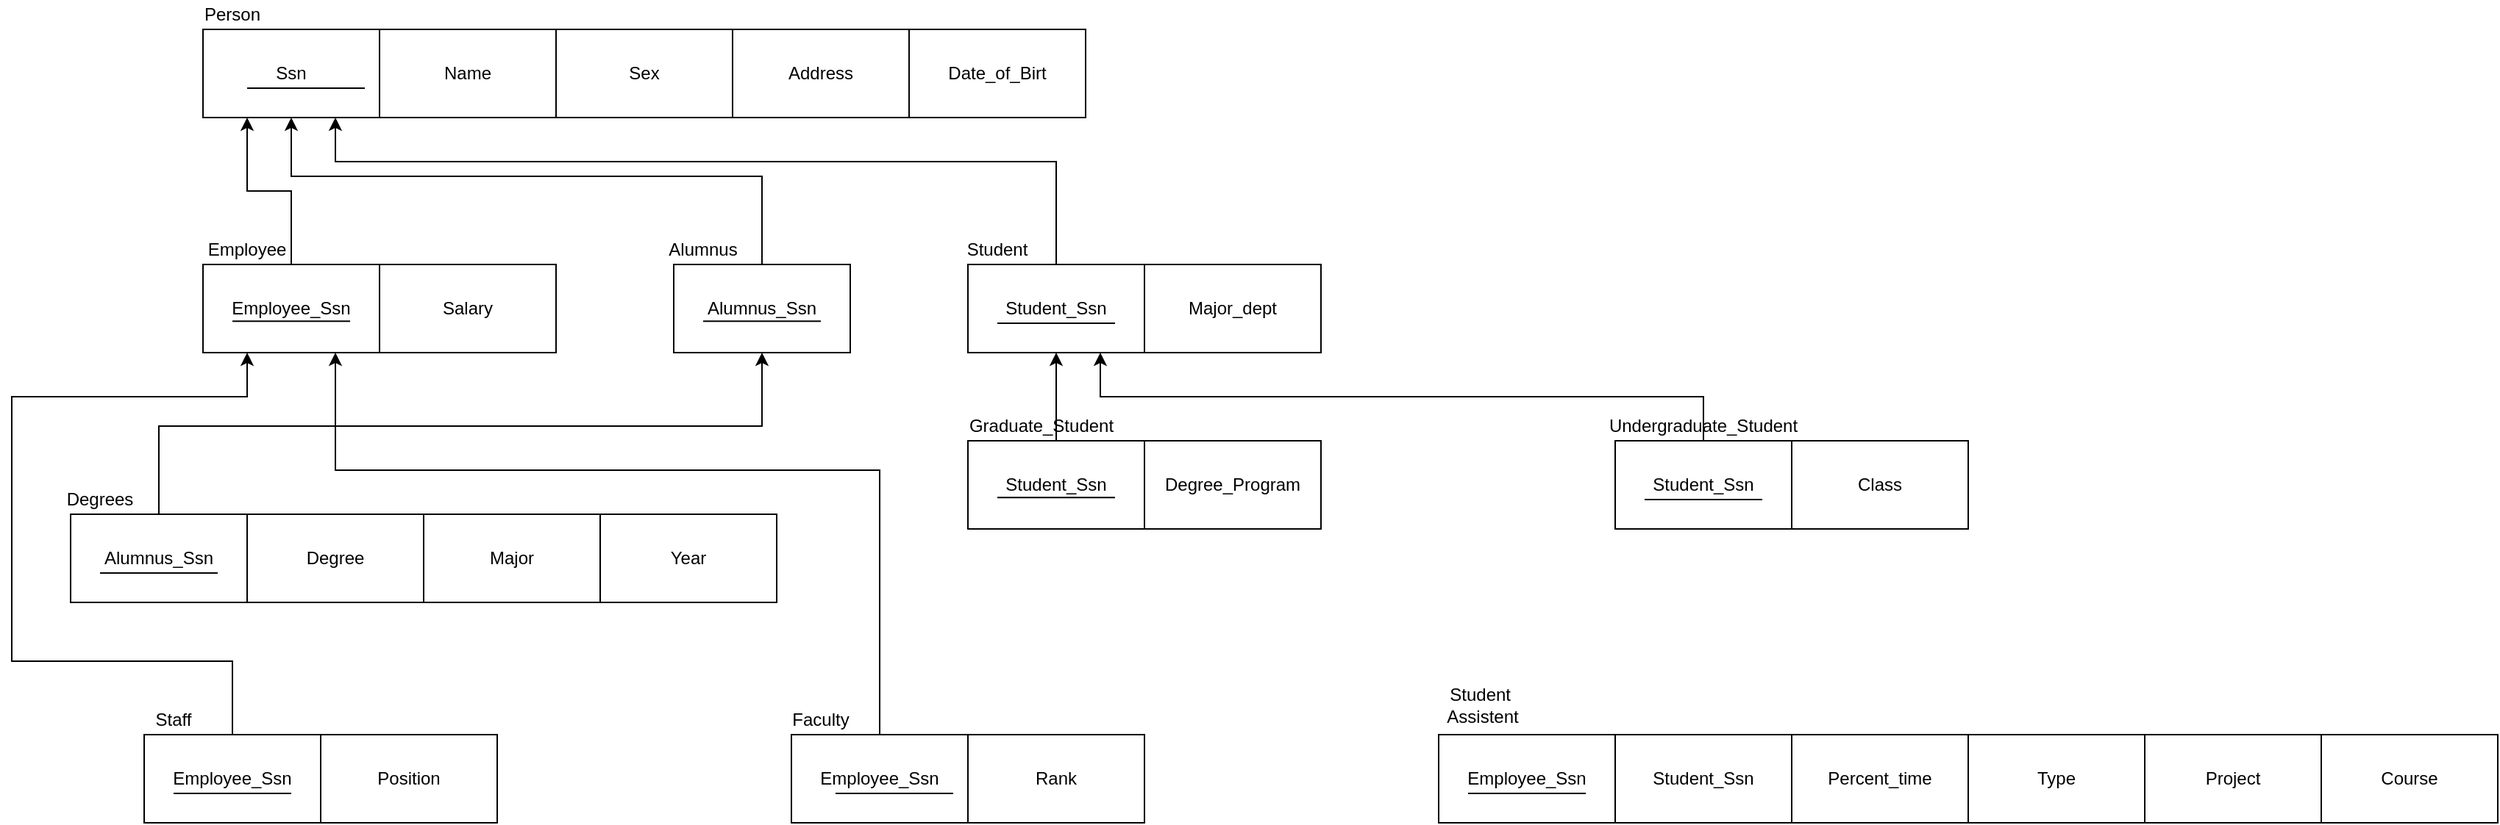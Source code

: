 <mxfile version="13.8.6" type="github">
  <diagram id="R2lEEEUBdFMjLlhIrx00" name="Page-1">
    <mxGraphModel dx="2167" dy="520" grid="1" gridSize="10" guides="1" tooltips="1" connect="1" arrows="1" fold="1" page="1" pageScale="1" pageWidth="850" pageHeight="1100" math="0" shadow="0" extFonts="Permanent Marker^https://fonts.googleapis.com/css?family=Permanent+Marker">
      <root>
        <mxCell id="0" />
        <mxCell id="1" parent="0" />
        <mxCell id="GlmnWw2w5G-Uxig3AObl-1" value="" style="rounded=0;whiteSpace=wrap;html=1;" vertex="1" parent="1">
          <mxGeometry x="80" y="80" width="120" height="60" as="geometry" />
        </mxCell>
        <mxCell id="GlmnWw2w5G-Uxig3AObl-2" value="" style="rounded=0;whiteSpace=wrap;html=1;" vertex="1" parent="1">
          <mxGeometry x="200" y="80" width="120" height="60" as="geometry" />
        </mxCell>
        <mxCell id="GlmnWw2w5G-Uxig3AObl-3" value="" style="rounded=0;whiteSpace=wrap;html=1;" vertex="1" parent="1">
          <mxGeometry x="320" y="80" width="120" height="60" as="geometry" />
        </mxCell>
        <mxCell id="GlmnWw2w5G-Uxig3AObl-4" value="" style="rounded=0;whiteSpace=wrap;html=1;" vertex="1" parent="1">
          <mxGeometry x="440" y="80" width="120" height="60" as="geometry" />
        </mxCell>
        <mxCell id="GlmnWw2w5G-Uxig3AObl-5" value="" style="rounded=0;whiteSpace=wrap;html=1;" vertex="1" parent="1">
          <mxGeometry x="560" y="80" width="120" height="60" as="geometry" />
        </mxCell>
        <mxCell id="GlmnWw2w5G-Uxig3AObl-82" style="edgeStyle=orthogonalEdgeStyle;rounded=0;orthogonalLoop=1;jettySize=auto;html=1;entryX=0.25;entryY=1;entryDx=0;entryDy=0;" edge="1" parent="1" source="GlmnWw2w5G-Uxig3AObl-6" target="GlmnWw2w5G-Uxig3AObl-1">
          <mxGeometry relative="1" as="geometry" />
        </mxCell>
        <mxCell id="GlmnWw2w5G-Uxig3AObl-6" value="" style="rounded=0;whiteSpace=wrap;html=1;" vertex="1" parent="1">
          <mxGeometry x="80" y="240" width="120" height="60" as="geometry" />
        </mxCell>
        <mxCell id="GlmnWw2w5G-Uxig3AObl-7" value="" style="rounded=0;whiteSpace=wrap;html=1;" vertex="1" parent="1">
          <mxGeometry x="200" y="240" width="120" height="60" as="geometry" />
        </mxCell>
        <mxCell id="GlmnWw2w5G-Uxig3AObl-83" style="edgeStyle=orthogonalEdgeStyle;rounded=0;orthogonalLoop=1;jettySize=auto;html=1;entryX=0.5;entryY=1;entryDx=0;entryDy=0;" edge="1" parent="1" source="GlmnWw2w5G-Uxig3AObl-8" target="GlmnWw2w5G-Uxig3AObl-1">
          <mxGeometry relative="1" as="geometry">
            <Array as="points">
              <mxPoint x="460" y="180" />
              <mxPoint x="140" y="180" />
            </Array>
          </mxGeometry>
        </mxCell>
        <mxCell id="GlmnWw2w5G-Uxig3AObl-8" value="" style="rounded=0;whiteSpace=wrap;html=1;" vertex="1" parent="1">
          <mxGeometry x="400" y="240" width="120" height="60" as="geometry" />
        </mxCell>
        <mxCell id="GlmnWw2w5G-Uxig3AObl-84" style="edgeStyle=orthogonalEdgeStyle;rounded=0;orthogonalLoop=1;jettySize=auto;html=1;entryX=0.75;entryY=1;entryDx=0;entryDy=0;" edge="1" parent="1" source="GlmnWw2w5G-Uxig3AObl-9" target="GlmnWw2w5G-Uxig3AObl-1">
          <mxGeometry relative="1" as="geometry">
            <Array as="points">
              <mxPoint x="660" y="170" />
              <mxPoint x="170" y="170" />
            </Array>
          </mxGeometry>
        </mxCell>
        <mxCell id="GlmnWw2w5G-Uxig3AObl-9" value="" style="rounded=0;whiteSpace=wrap;html=1;" vertex="1" parent="1">
          <mxGeometry x="600" y="240" width="120" height="60" as="geometry" />
        </mxCell>
        <mxCell id="GlmnWw2w5G-Uxig3AObl-10" value="" style="rounded=0;whiteSpace=wrap;html=1;" vertex="1" parent="1">
          <mxGeometry x="720" y="240" width="120" height="60" as="geometry" />
        </mxCell>
        <mxCell id="GlmnWw2w5G-Uxig3AObl-85" style="edgeStyle=orthogonalEdgeStyle;rounded=0;orthogonalLoop=1;jettySize=auto;html=1;entryX=0.5;entryY=1;entryDx=0;entryDy=0;" edge="1" parent="1" source="GlmnWw2w5G-Uxig3AObl-11" target="GlmnWw2w5G-Uxig3AObl-8">
          <mxGeometry relative="1" as="geometry">
            <Array as="points">
              <mxPoint x="50" y="350" />
              <mxPoint x="460" y="350" />
            </Array>
          </mxGeometry>
        </mxCell>
        <mxCell id="GlmnWw2w5G-Uxig3AObl-11" value="" style="rounded=0;whiteSpace=wrap;html=1;" vertex="1" parent="1">
          <mxGeometry x="-10" y="410" width="120" height="60" as="geometry" />
        </mxCell>
        <mxCell id="GlmnWw2w5G-Uxig3AObl-12" value="" style="rounded=0;whiteSpace=wrap;html=1;" vertex="1" parent="1">
          <mxGeometry x="110" y="410" width="120" height="60" as="geometry" />
        </mxCell>
        <mxCell id="GlmnWw2w5G-Uxig3AObl-13" value="" style="rounded=0;whiteSpace=wrap;html=1;" vertex="1" parent="1">
          <mxGeometry x="230" y="410" width="120" height="60" as="geometry" />
        </mxCell>
        <mxCell id="GlmnWw2w5G-Uxig3AObl-14" value="" style="rounded=0;whiteSpace=wrap;html=1;" vertex="1" parent="1">
          <mxGeometry x="350" y="410" width="120" height="60" as="geometry" />
        </mxCell>
        <mxCell id="GlmnWw2w5G-Uxig3AObl-100" style="edgeStyle=orthogonalEdgeStyle;rounded=0;orthogonalLoop=1;jettySize=auto;html=1;entryX=0.25;entryY=1;entryDx=0;entryDy=0;" edge="1" parent="1" source="GlmnWw2w5G-Uxig3AObl-15" target="GlmnWw2w5G-Uxig3AObl-6">
          <mxGeometry relative="1" as="geometry">
            <Array as="points">
              <mxPoint x="100" y="510" />
              <mxPoint x="-50" y="510" />
              <mxPoint x="-50" y="330" />
              <mxPoint x="110" y="330" />
            </Array>
          </mxGeometry>
        </mxCell>
        <mxCell id="GlmnWw2w5G-Uxig3AObl-15" value="" style="rounded=0;whiteSpace=wrap;html=1;" vertex="1" parent="1">
          <mxGeometry x="40" y="560" width="120" height="60" as="geometry" />
        </mxCell>
        <mxCell id="GlmnWw2w5G-Uxig3AObl-17" value="" style="rounded=0;whiteSpace=wrap;html=1;" vertex="1" parent="1">
          <mxGeometry x="160" y="560" width="120" height="60" as="geometry" />
        </mxCell>
        <mxCell id="GlmnWw2w5G-Uxig3AObl-101" style="edgeStyle=orthogonalEdgeStyle;rounded=0;orthogonalLoop=1;jettySize=auto;html=1;entryX=0.75;entryY=1;entryDx=0;entryDy=0;" edge="1" parent="1" source="GlmnWw2w5G-Uxig3AObl-18" target="GlmnWw2w5G-Uxig3AObl-6">
          <mxGeometry relative="1" as="geometry">
            <Array as="points">
              <mxPoint x="540" y="380" />
              <mxPoint x="170" y="380" />
            </Array>
          </mxGeometry>
        </mxCell>
        <mxCell id="GlmnWw2w5G-Uxig3AObl-18" value="" style="rounded=0;whiteSpace=wrap;html=1;" vertex="1" parent="1">
          <mxGeometry x="480" y="560" width="120" height="60" as="geometry" />
        </mxCell>
        <mxCell id="GlmnWw2w5G-Uxig3AObl-20" value="" style="rounded=0;whiteSpace=wrap;html=1;" vertex="1" parent="1">
          <mxGeometry x="600" y="560" width="120" height="60" as="geometry" />
        </mxCell>
        <mxCell id="GlmnWw2w5G-Uxig3AObl-21" value="" style="rounded=0;whiteSpace=wrap;html=1;" vertex="1" parent="1">
          <mxGeometry x="920" y="560" width="120" height="60" as="geometry" />
        </mxCell>
        <mxCell id="GlmnWw2w5G-Uxig3AObl-22" value="" style="rounded=0;whiteSpace=wrap;html=1;" vertex="1" parent="1">
          <mxGeometry x="1040" y="560" width="120" height="60" as="geometry" />
        </mxCell>
        <mxCell id="GlmnWw2w5G-Uxig3AObl-23" value="Percent_time" style="rounded=0;whiteSpace=wrap;html=1;" vertex="1" parent="1">
          <mxGeometry x="1160" y="560" width="120" height="60" as="geometry" />
        </mxCell>
        <mxCell id="GlmnWw2w5G-Uxig3AObl-24" value="" style="rounded=0;whiteSpace=wrap;html=1;" vertex="1" parent="1">
          <mxGeometry x="1280" y="560" width="120" height="60" as="geometry" />
        </mxCell>
        <mxCell id="GlmnWw2w5G-Uxig3AObl-25" value="" style="rounded=0;whiteSpace=wrap;html=1;" vertex="1" parent="1">
          <mxGeometry x="1400" y="560" width="120" height="60" as="geometry" />
        </mxCell>
        <mxCell id="GlmnWw2w5G-Uxig3AObl-26" value="" style="rounded=0;whiteSpace=wrap;html=1;" vertex="1" parent="1">
          <mxGeometry x="1520" y="560" width="120" height="60" as="geometry" />
        </mxCell>
        <mxCell id="GlmnWw2w5G-Uxig3AObl-78" style="edgeStyle=orthogonalEdgeStyle;rounded=0;orthogonalLoop=1;jettySize=auto;html=1;entryX=0.5;entryY=1;entryDx=0;entryDy=0;" edge="1" parent="1" source="GlmnWw2w5G-Uxig3AObl-27" target="GlmnWw2w5G-Uxig3AObl-9">
          <mxGeometry relative="1" as="geometry" />
        </mxCell>
        <mxCell id="GlmnWw2w5G-Uxig3AObl-27" value="" style="rounded=0;whiteSpace=wrap;html=1;" vertex="1" parent="1">
          <mxGeometry x="600" y="360" width="120" height="60" as="geometry" />
        </mxCell>
        <mxCell id="GlmnWw2w5G-Uxig3AObl-28" value="" style="rounded=0;whiteSpace=wrap;html=1;" vertex="1" parent="1">
          <mxGeometry x="720" y="360" width="120" height="60" as="geometry" />
        </mxCell>
        <mxCell id="GlmnWw2w5G-Uxig3AObl-79" style="edgeStyle=orthogonalEdgeStyle;rounded=0;orthogonalLoop=1;jettySize=auto;html=1;entryX=0.75;entryY=1;entryDx=0;entryDy=0;" edge="1" parent="1" source="GlmnWw2w5G-Uxig3AObl-30" target="GlmnWw2w5G-Uxig3AObl-9">
          <mxGeometry relative="1" as="geometry">
            <Array as="points">
              <mxPoint x="1100" y="330" />
              <mxPoint x="690" y="330" />
            </Array>
          </mxGeometry>
        </mxCell>
        <mxCell id="GlmnWw2w5G-Uxig3AObl-30" value="" style="rounded=0;whiteSpace=wrap;html=1;" vertex="1" parent="1">
          <mxGeometry x="1040" y="360" width="120" height="60" as="geometry" />
        </mxCell>
        <mxCell id="GlmnWw2w5G-Uxig3AObl-31" value="" style="rounded=0;whiteSpace=wrap;html=1;" vertex="1" parent="1">
          <mxGeometry x="1160" y="360" width="120" height="60" as="geometry" />
        </mxCell>
        <mxCell id="GlmnWw2w5G-Uxig3AObl-33" value="Alumnus_Ssn" style="text;html=1;strokeColor=none;fillColor=none;align=center;verticalAlign=middle;whiteSpace=wrap;rounded=0;" vertex="1" parent="1">
          <mxGeometry x="30" y="430" width="40" height="20" as="geometry" />
        </mxCell>
        <mxCell id="GlmnWw2w5G-Uxig3AObl-34" value="Degrees" style="text;html=1;strokeColor=none;fillColor=none;align=center;verticalAlign=middle;whiteSpace=wrap;rounded=0;" vertex="1" parent="1">
          <mxGeometry x="-10" y="390" width="40" height="20" as="geometry" />
        </mxCell>
        <mxCell id="GlmnWw2w5G-Uxig3AObl-35" value="Major_dept" style="text;html=1;strokeColor=none;fillColor=none;align=center;verticalAlign=middle;whiteSpace=wrap;rounded=0;" vertex="1" parent="1">
          <mxGeometry x="760" y="260" width="40" height="20" as="geometry" />
        </mxCell>
        <mxCell id="GlmnWw2w5G-Uxig3AObl-36" value="Student_Ssn" style="text;html=1;strokeColor=none;fillColor=none;align=center;verticalAlign=middle;whiteSpace=wrap;rounded=0;" vertex="1" parent="1">
          <mxGeometry x="640" y="260" width="40" height="20" as="geometry" />
        </mxCell>
        <mxCell id="GlmnWw2w5G-Uxig3AObl-37" value="Alumnus_Ssn" style="text;html=1;strokeColor=none;fillColor=none;align=center;verticalAlign=middle;whiteSpace=wrap;rounded=0;" vertex="1" parent="1">
          <mxGeometry x="440" y="260" width="40" height="20" as="geometry" />
        </mxCell>
        <mxCell id="GlmnWw2w5G-Uxig3AObl-38" value="Salary" style="text;html=1;strokeColor=none;fillColor=none;align=center;verticalAlign=middle;whiteSpace=wrap;rounded=0;" vertex="1" parent="1">
          <mxGeometry x="240" y="260" width="40" height="20" as="geometry" />
        </mxCell>
        <mxCell id="GlmnWw2w5G-Uxig3AObl-39" value="Employee_Ssn" style="text;html=1;strokeColor=none;fillColor=none;align=center;verticalAlign=middle;whiteSpace=wrap;rounded=0;" vertex="1" parent="1">
          <mxGeometry x="120" y="260" width="40" height="20" as="geometry" />
        </mxCell>
        <mxCell id="GlmnWw2w5G-Uxig3AObl-40" value="Date_of_Birt" style="text;html=1;strokeColor=none;fillColor=none;align=center;verticalAlign=middle;whiteSpace=wrap;rounded=0;" vertex="1" parent="1">
          <mxGeometry x="600" y="100" width="40" height="20" as="geometry" />
        </mxCell>
        <mxCell id="GlmnWw2w5G-Uxig3AObl-41" value="Address" style="text;html=1;strokeColor=none;fillColor=none;align=center;verticalAlign=middle;whiteSpace=wrap;rounded=0;" vertex="1" parent="1">
          <mxGeometry x="480" y="100" width="40" height="20" as="geometry" />
        </mxCell>
        <mxCell id="GlmnWw2w5G-Uxig3AObl-42" value="Sex" style="text;html=1;strokeColor=none;fillColor=none;align=center;verticalAlign=middle;whiteSpace=wrap;rounded=0;" vertex="1" parent="1">
          <mxGeometry x="360" y="100" width="40" height="20" as="geometry" />
        </mxCell>
        <mxCell id="GlmnWw2w5G-Uxig3AObl-43" value="Name" style="text;html=1;strokeColor=none;fillColor=none;align=center;verticalAlign=middle;whiteSpace=wrap;rounded=0;" vertex="1" parent="1">
          <mxGeometry x="240" y="100" width="40" height="20" as="geometry" />
        </mxCell>
        <mxCell id="GlmnWw2w5G-Uxig3AObl-44" value="Ssn" style="text;html=1;strokeColor=none;fillColor=none;align=center;verticalAlign=middle;whiteSpace=wrap;rounded=0;" vertex="1" parent="1">
          <mxGeometry x="120" y="100" width="40" height="20" as="geometry" />
        </mxCell>
        <mxCell id="GlmnWw2w5G-Uxig3AObl-45" value="Student" style="text;html=1;strokeColor=none;fillColor=none;align=center;verticalAlign=middle;whiteSpace=wrap;rounded=0;" vertex="1" parent="1">
          <mxGeometry x="600" y="220" width="40" height="20" as="geometry" />
        </mxCell>
        <mxCell id="GlmnWw2w5G-Uxig3AObl-46" value="Alumnus" style="text;html=1;strokeColor=none;fillColor=none;align=center;verticalAlign=middle;whiteSpace=wrap;rounded=0;" vertex="1" parent="1">
          <mxGeometry x="400" y="220" width="40" height="20" as="geometry" />
        </mxCell>
        <mxCell id="GlmnWw2w5G-Uxig3AObl-47" value="Employee" style="text;html=1;strokeColor=none;fillColor=none;align=center;verticalAlign=middle;whiteSpace=wrap;rounded=0;" vertex="1" parent="1">
          <mxGeometry x="90" y="220" width="40" height="20" as="geometry" />
        </mxCell>
        <mxCell id="GlmnWw2w5G-Uxig3AObl-48" value="Person" style="text;html=1;strokeColor=none;fillColor=none;align=center;verticalAlign=middle;whiteSpace=wrap;rounded=0;" vertex="1" parent="1">
          <mxGeometry x="80" y="60" width="40" height="20" as="geometry" />
        </mxCell>
        <mxCell id="GlmnWw2w5G-Uxig3AObl-50" value="Employee_Ssn" style="text;html=1;strokeColor=none;fillColor=none;align=center;verticalAlign=middle;whiteSpace=wrap;rounded=0;" vertex="1" parent="1">
          <mxGeometry x="80" y="580" width="40" height="20" as="geometry" />
        </mxCell>
        <mxCell id="GlmnWw2w5G-Uxig3AObl-51" value="Student&amp;nbsp; Assistent" style="text;html=1;strokeColor=none;fillColor=none;align=center;verticalAlign=middle;whiteSpace=wrap;rounded=0;" vertex="1" parent="1">
          <mxGeometry x="930" y="530" width="40" height="20" as="geometry" />
        </mxCell>
        <mxCell id="GlmnWw2w5G-Uxig3AObl-52" value="Faculty" style="text;html=1;strokeColor=none;fillColor=none;align=center;verticalAlign=middle;whiteSpace=wrap;rounded=0;" vertex="1" parent="1">
          <mxGeometry x="480" y="540" width="40" height="20" as="geometry" />
        </mxCell>
        <mxCell id="GlmnWw2w5G-Uxig3AObl-53" value="Staff" style="text;html=1;strokeColor=none;fillColor=none;align=center;verticalAlign=middle;whiteSpace=wrap;rounded=0;" vertex="1" parent="1">
          <mxGeometry x="40" y="540" width="40" height="20" as="geometry" />
        </mxCell>
        <mxCell id="GlmnWw2w5G-Uxig3AObl-54" value="Year" style="text;html=1;strokeColor=none;fillColor=none;align=center;verticalAlign=middle;whiteSpace=wrap;rounded=0;" vertex="1" parent="1">
          <mxGeometry x="390" y="430" width="40" height="20" as="geometry" />
        </mxCell>
        <mxCell id="GlmnWw2w5G-Uxig3AObl-55" value="Major" style="text;html=1;strokeColor=none;fillColor=none;align=center;verticalAlign=middle;whiteSpace=wrap;rounded=0;" vertex="1" parent="1">
          <mxGeometry x="270" y="430" width="40" height="20" as="geometry" />
        </mxCell>
        <mxCell id="GlmnWw2w5G-Uxig3AObl-56" value="Degree" style="text;html=1;strokeColor=none;fillColor=none;align=center;verticalAlign=middle;whiteSpace=wrap;rounded=0;" vertex="1" parent="1">
          <mxGeometry x="150" y="430" width="40" height="20" as="geometry" />
        </mxCell>
        <mxCell id="GlmnWw2w5G-Uxig3AObl-57" value="Employee_Ssn" style="text;html=1;strokeColor=none;fillColor=none;align=center;verticalAlign=middle;whiteSpace=wrap;rounded=0;" vertex="1" parent="1">
          <mxGeometry x="960" y="580" width="40" height="20" as="geometry" />
        </mxCell>
        <mxCell id="GlmnWw2w5G-Uxig3AObl-58" value="Rank" style="text;html=1;strokeColor=none;fillColor=none;align=center;verticalAlign=middle;whiteSpace=wrap;rounded=0;" vertex="1" parent="1">
          <mxGeometry x="640" y="580" width="40" height="20" as="geometry" />
        </mxCell>
        <mxCell id="GlmnWw2w5G-Uxig3AObl-60" value="Employee_Ssn" style="text;html=1;strokeColor=none;fillColor=none;align=center;verticalAlign=middle;whiteSpace=wrap;rounded=0;" vertex="1" parent="1">
          <mxGeometry x="520" y="580" width="40" height="20" as="geometry" />
        </mxCell>
        <mxCell id="GlmnWw2w5G-Uxig3AObl-61" value="Position" style="text;html=1;strokeColor=none;fillColor=none;align=center;verticalAlign=middle;whiteSpace=wrap;rounded=0;" vertex="1" parent="1">
          <mxGeometry x="200" y="580" width="40" height="20" as="geometry" />
        </mxCell>
        <mxCell id="GlmnWw2w5G-Uxig3AObl-64" value="Graduate_Student" style="text;html=1;strokeColor=none;fillColor=none;align=center;verticalAlign=middle;whiteSpace=wrap;rounded=0;" vertex="1" parent="1">
          <mxGeometry x="630" y="340" width="40" height="20" as="geometry" />
        </mxCell>
        <mxCell id="GlmnWw2w5G-Uxig3AObl-65" value="Course" style="text;html=1;strokeColor=none;fillColor=none;align=center;verticalAlign=middle;whiteSpace=wrap;rounded=0;" vertex="1" parent="1">
          <mxGeometry x="1560" y="580" width="40" height="20" as="geometry" />
        </mxCell>
        <mxCell id="GlmnWw2w5G-Uxig3AObl-66" value="Project" style="text;html=1;strokeColor=none;fillColor=none;align=center;verticalAlign=middle;whiteSpace=wrap;rounded=0;" vertex="1" parent="1">
          <mxGeometry x="1440" y="580" width="40" height="20" as="geometry" />
        </mxCell>
        <mxCell id="GlmnWw2w5G-Uxig3AObl-67" value="Type" style="text;html=1;strokeColor=none;fillColor=none;align=center;verticalAlign=middle;whiteSpace=wrap;rounded=0;" vertex="1" parent="1">
          <mxGeometry x="1320" y="580" width="40" height="20" as="geometry" />
        </mxCell>
        <mxCell id="GlmnWw2w5G-Uxig3AObl-69" value="Student_Ssn" style="text;html=1;strokeColor=none;fillColor=none;align=center;verticalAlign=middle;whiteSpace=wrap;rounded=0;" vertex="1" parent="1">
          <mxGeometry x="1080" y="580" width="40" height="20" as="geometry" />
        </mxCell>
        <mxCell id="GlmnWw2w5G-Uxig3AObl-70" value="Student_Ssn" style="text;html=1;strokeColor=none;fillColor=none;align=center;verticalAlign=middle;whiteSpace=wrap;rounded=0;" vertex="1" parent="1">
          <mxGeometry x="640" y="380" width="40" height="20" as="geometry" />
        </mxCell>
        <mxCell id="GlmnWw2w5G-Uxig3AObl-71" value="Degree_Program" style="text;html=1;strokeColor=none;fillColor=none;align=center;verticalAlign=middle;whiteSpace=wrap;rounded=0;" vertex="1" parent="1">
          <mxGeometry x="760" y="380" width="40" height="20" as="geometry" />
        </mxCell>
        <mxCell id="GlmnWw2w5G-Uxig3AObl-73" value="Class" style="text;html=1;strokeColor=none;fillColor=none;align=center;verticalAlign=middle;whiteSpace=wrap;rounded=0;" vertex="1" parent="1">
          <mxGeometry x="1200" y="380" width="40" height="20" as="geometry" />
        </mxCell>
        <mxCell id="GlmnWw2w5G-Uxig3AObl-74" value="Student_Ssn" style="text;html=1;strokeColor=none;fillColor=none;align=center;verticalAlign=middle;whiteSpace=wrap;rounded=0;" vertex="1" parent="1">
          <mxGeometry x="1080" y="380" width="40" height="20" as="geometry" />
        </mxCell>
        <mxCell id="GlmnWw2w5G-Uxig3AObl-75" value="Undergraduate_Student" style="text;html=1;strokeColor=none;fillColor=none;align=center;verticalAlign=middle;whiteSpace=wrap;rounded=0;" vertex="1" parent="1">
          <mxGeometry x="1080" y="340" width="40" height="20" as="geometry" />
        </mxCell>
        <mxCell id="GlmnWw2w5G-Uxig3AObl-88" value="" style="endArrow=none;html=1;" edge="1" parent="1">
          <mxGeometry width="50" height="50" relative="1" as="geometry">
            <mxPoint x="110" y="120" as="sourcePoint" />
            <mxPoint x="190" y="120" as="targetPoint" />
          </mxGeometry>
        </mxCell>
        <mxCell id="GlmnWw2w5G-Uxig3AObl-89" value="" style="endArrow=none;html=1;" edge="1" parent="1">
          <mxGeometry width="50" height="50" relative="1" as="geometry">
            <mxPoint x="100" y="278.57" as="sourcePoint" />
            <mxPoint x="180" y="278.57" as="targetPoint" />
          </mxGeometry>
        </mxCell>
        <mxCell id="GlmnWw2w5G-Uxig3AObl-90" value="" style="endArrow=none;html=1;" edge="1" parent="1">
          <mxGeometry width="50" height="50" relative="1" as="geometry">
            <mxPoint x="420" y="278.57" as="sourcePoint" />
            <mxPoint x="500" y="278.57" as="targetPoint" />
          </mxGeometry>
        </mxCell>
        <mxCell id="GlmnWw2w5G-Uxig3AObl-91" value="" style="endArrow=none;html=1;" edge="1" parent="1">
          <mxGeometry width="50" height="50" relative="1" as="geometry">
            <mxPoint x="620" y="280" as="sourcePoint" />
            <mxPoint x="700" y="280" as="targetPoint" />
          </mxGeometry>
        </mxCell>
        <mxCell id="GlmnWw2w5G-Uxig3AObl-92" value="" style="endArrow=none;html=1;" edge="1" parent="1">
          <mxGeometry width="50" height="50" relative="1" as="geometry">
            <mxPoint x="620" y="398.57" as="sourcePoint" />
            <mxPoint x="700" y="398.57" as="targetPoint" />
          </mxGeometry>
        </mxCell>
        <mxCell id="GlmnWw2w5G-Uxig3AObl-93" value="" style="endArrow=none;html=1;" edge="1" parent="1">
          <mxGeometry width="50" height="50" relative="1" as="geometry">
            <mxPoint x="1060" y="400" as="sourcePoint" />
            <mxPoint x="1140" y="400" as="targetPoint" />
          </mxGeometry>
        </mxCell>
        <mxCell id="GlmnWw2w5G-Uxig3AObl-94" value="" style="endArrow=none;html=1;" edge="1" parent="1">
          <mxGeometry width="50" height="50" relative="1" as="geometry">
            <mxPoint x="10" y="450" as="sourcePoint" />
            <mxPoint x="90" y="450" as="targetPoint" />
          </mxGeometry>
        </mxCell>
        <mxCell id="GlmnWw2w5G-Uxig3AObl-95" value="" style="endArrow=none;html=1;" edge="1" parent="1">
          <mxGeometry width="50" height="50" relative="1" as="geometry">
            <mxPoint x="60" y="600" as="sourcePoint" />
            <mxPoint x="140" y="600" as="targetPoint" />
          </mxGeometry>
        </mxCell>
        <mxCell id="GlmnWw2w5G-Uxig3AObl-98" value="" style="endArrow=none;html=1;" edge="1" parent="1">
          <mxGeometry width="50" height="50" relative="1" as="geometry">
            <mxPoint x="510" y="600" as="sourcePoint" />
            <mxPoint x="590" y="600" as="targetPoint" />
          </mxGeometry>
        </mxCell>
        <mxCell id="GlmnWw2w5G-Uxig3AObl-99" value="" style="endArrow=none;html=1;" edge="1" parent="1">
          <mxGeometry width="50" height="50" relative="1" as="geometry">
            <mxPoint x="940" y="600" as="sourcePoint" />
            <mxPoint x="1020" y="600" as="targetPoint" />
          </mxGeometry>
        </mxCell>
      </root>
    </mxGraphModel>
  </diagram>
</mxfile>

